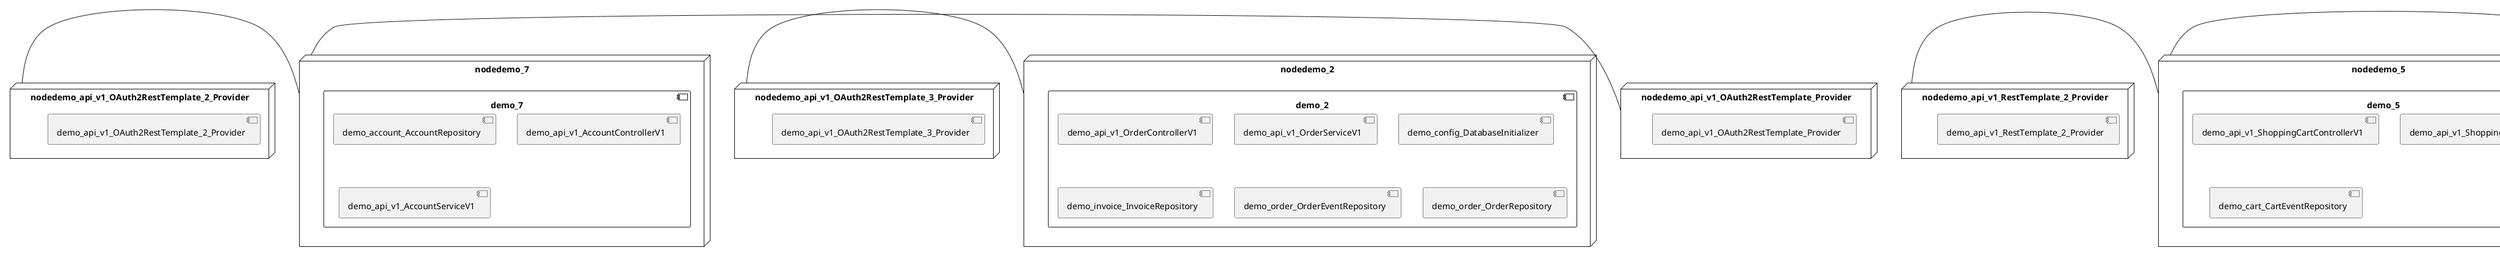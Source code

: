 @startuml
skinparam fixCircleLabelOverlapping true
skinparam componentStyle uml2
node nodedemo {
component demo {
[demo_api_v1_UserControllerV1] [[kbastani-spring-cloud-event-sourcing-example.system#_ghWXVFE-Ee-uQteUOXA3ig]]
[demo_api_v1_UserServiceV1] [[kbastani-spring-cloud-event-sourcing-example.system#_ghWXVFE-Ee-uQteUOXA3ig]]
[demo_user_UserRepository] [[kbastani-spring-cloud-event-sourcing-example.system#_ghWXVFE-Ee-uQteUOXA3ig]]
}
}
node nodedemo_2 {
component demo_2 {
[demo_api_v1_OrderControllerV1] [[kbastani-spring-cloud-event-sourcing-example.system#_ghWXVFE-Ee-uQteUOXA3ig]]
[demo_api_v1_OrderServiceV1] [[kbastani-spring-cloud-event-sourcing-example.system#_ghWXVFE-Ee-uQteUOXA3ig]]
[demo_config_DatabaseInitializer] [[kbastani-spring-cloud-event-sourcing-example.system#_ghWXVFE-Ee-uQteUOXA3ig]]
[demo_invoice_InvoiceRepository] [[kbastani-spring-cloud-event-sourcing-example.system#_ghWXVFE-Ee-uQteUOXA3ig]]
[demo_order_OrderEventRepository] [[kbastani-spring-cloud-event-sourcing-example.system#_ghWXVFE-Ee-uQteUOXA3ig]]
[demo_order_OrderRepository] [[kbastani-spring-cloud-event-sourcing-example.system#_ghWXVFE-Ee-uQteUOXA3ig]]
}
}
node nodedemo_3 {
component demo_3 {
[demo_api_v1_CatalogControllerV1] [[kbastani-spring-cloud-event-sourcing-example.system#_ghWXVFE-Ee-uQteUOXA3ig]]
[demo_api_v1_CatalogServiceV1] [[kbastani-spring-cloud-event-sourcing-example.system#_ghWXVFE-Ee-uQteUOXA3ig]]
[demo_catalog_CatalogInfoRepository] [[kbastani-spring-cloud-event-sourcing-example.system#_ghWXVFE-Ee-uQteUOXA3ig]]
}
}
node nodedemo_4 {
component demo_4 {
[DatabaseInitializer] [[kbastani-spring-cloud-event-sourcing-example.system#_ghWXVFE-Ee-uQteUOXA3ig]]
}
}
node nodedemo_5 {
component demo_5 {
[demo_api_v1_ShoppingCartControllerV1] [[kbastani-spring-cloud-event-sourcing-example.system#_ghWXVFE-Ee-uQteUOXA3ig]]
[demo_api_v1_ShoppingCartServiceV1] [[kbastani-spring-cloud-event-sourcing-example.system#_ghWXVFE-Ee-uQteUOXA3ig]]
[demo_cart_CartEventRepository] [[kbastani-spring-cloud-event-sourcing-example.system#_ghWXVFE-Ee-uQteUOXA3ig]]
}
}
node nodedemo_6 {
component demo_6 {
[demo_UserController] [[kbastani-spring-cloud-event-sourcing-example.system#_ghWXVFE-Ee-uQteUOXA3ig]]
[demo_UserRepository] [[kbastani-spring-cloud-event-sourcing-example.system#_ghWXVFE-Ee-uQteUOXA3ig]]
[demo_UserService] [[kbastani-spring-cloud-event-sourcing-example.system#_ghWXVFE-Ee-uQteUOXA3ig]]
[demo_login_UserController] [[kbastani-spring-cloud-event-sourcing-example.system#_ghWXVFE-Ee-uQteUOXA3ig]]
}
}
node nodedemo_7 {
component demo_7 {
[demo_account_AccountRepository] [[kbastani-spring-cloud-event-sourcing-example.system#_ghWXVFE-Ee-uQteUOXA3ig]]
[demo_api_v1_AccountControllerV1] [[kbastani-spring-cloud-event-sourcing-example.system#_ghWXVFE-Ee-uQteUOXA3ig]]
[demo_api_v1_AccountServiceV1] [[kbastani-spring-cloud-event-sourcing-example.system#_ghWXVFE-Ee-uQteUOXA3ig]]
}
}
node nodedemo_v1 {
component demo_v1 {
[demo_v1_InventoryControllerV1] [[kbastani-spring-cloud-event-sourcing-example.system#_ghWXVFE-Ee-uQteUOXA3ig]]
[demo_v1_InventoryServiceV1] [[kbastani-spring-cloud-event-sourcing-example.system#_ghWXVFE-Ee-uQteUOXA3ig]]
}
}
node nodedemo_api_v1_OAuth2RestTemplate_2_Provider {
[demo_api_v1_OAuth2RestTemplate_2_Provider] [[kbastani-spring-cloud-event-sourcing-example.system#_ghWXVFE-Ee-uQteUOXA3ig]]
}
node nodedemo_api_v1_OAuth2RestTemplate_3_Provider {
[demo_api_v1_OAuth2RestTemplate_3_Provider] [[kbastani-spring-cloud-event-sourcing-example.system#_ghWXVFE-Ee-uQteUOXA3ig]]
}
node nodedemo_api_v1_OAuth2RestTemplate_Provider {
[demo_api_v1_OAuth2RestTemplate_Provider] [[kbastani-spring-cloud-event-sourcing-example.system#_ghWXVFE-Ee-uQteUOXA3ig]]
}
node nodedemo_api_v1_RestTemplate_2_Provider {
[demo_api_v1_RestTemplate_2_Provider] [[kbastani-spring-cloud-event-sourcing-example.system#_ghWXVFE-Ee-uQteUOXA3ig]]
}
node nodedemo_api_v1_RestTemplate_Provider {
[demo_api_v1_RestTemplate_Provider] [[kbastani-spring-cloud-event-sourcing-example.system#_ghWXVFE-Ee-uQteUOXA3ig]]
}
node nodedemo_inventory_InventoryRepository_Provider {
[demo_inventory_InventoryRepository_Provider] [[kbastani-spring-cloud-event-sourcing-example.system#_ghWXVFE-Ee-uQteUOXA3ig]]
}
node nodedemo_login_AuthenticationManager_Provider {
[demo_login_AuthenticationManager_Provider] [[kbastani-spring-cloud-event-sourcing-example.system#_ghWXVFE-Ee-uQteUOXA3ig]]
}
node nodedemo_login_ClientDetailsService_Provider {
[demo_login_ClientDetailsService_Provider] [[kbastani-spring-cloud-event-sourcing-example.system#_ghWXVFE-Ee-uQteUOXA3ig]]
}
node nodedemo_login_HttpSessionSecurityContextRepository_Provider {
[demo_login_HttpSessionSecurityContextRepository_Provider] [[kbastani-spring-cloud-event-sourcing-example.system#_ghWXVFE-Ee-uQteUOXA3ig]]
}
node nodedemo_login_LoginController {
[demo_login_LoginController] [[kbastani-spring-cloud-event-sourcing-example.system#_ghWXVFE-Ee-uQteUOXA3ig]]
}
node nodedemo_product_ProductRepository_Provider {
[demo_product_ProductRepository_Provider] [[kbastani-spring-cloud-event-sourcing-example.system#_ghWXVFE-Ee-uQteUOXA3ig]]
}
node nodedemo_user_UserClientV1 {
[demo_user_UserClientV1] [[kbastani-spring-cloud-event-sourcing-example.system#_ghWXVFE-Ee-uQteUOXA3ig]]
}
node nodedemo_v1_Session_Provider {
[demo_v1_Session_Provider] [[kbastani-spring-cloud-event-sourcing-example.system#_ghWXVFE-Ee-uQteUOXA3ig]]
}
[nodedemo_api_v1_OAuth2RestTemplate_2_Provider] - [nodedemo_7]
[nodedemo_api_v1_OAuth2RestTemplate_3_Provider] - [nodedemo_2]
[nodedemo_api_v1_OAuth2RestTemplate_Provider] - [nodedemo_7]
[nodedemo_api_v1_RestTemplate_2_Provider] - [nodedemo_5]
[nodedemo_api_v1_RestTemplate_Provider] - [nodedemo_5]
[nodedemo_inventory_InventoryRepository_Provider] - [nodedemo_v1]
[nodedemo_login_AuthenticationManager_Provider] - [nodedemo_login_LoginController]
[nodedemo_login_ClientDetailsService_Provider] - [nodedemo_login_LoginController]
[nodedemo_login_HttpSessionSecurityContextRepository_Provider] - [nodedemo_login_LoginController]
[nodedemo_product_ProductRepository_Provider] - [nodedemo_v1]
[nodedemo_v1_Session_Provider] - [nodedemo_v1]
[nodedemo] - [nodedemo_user_UserClientV1]

@enduml
